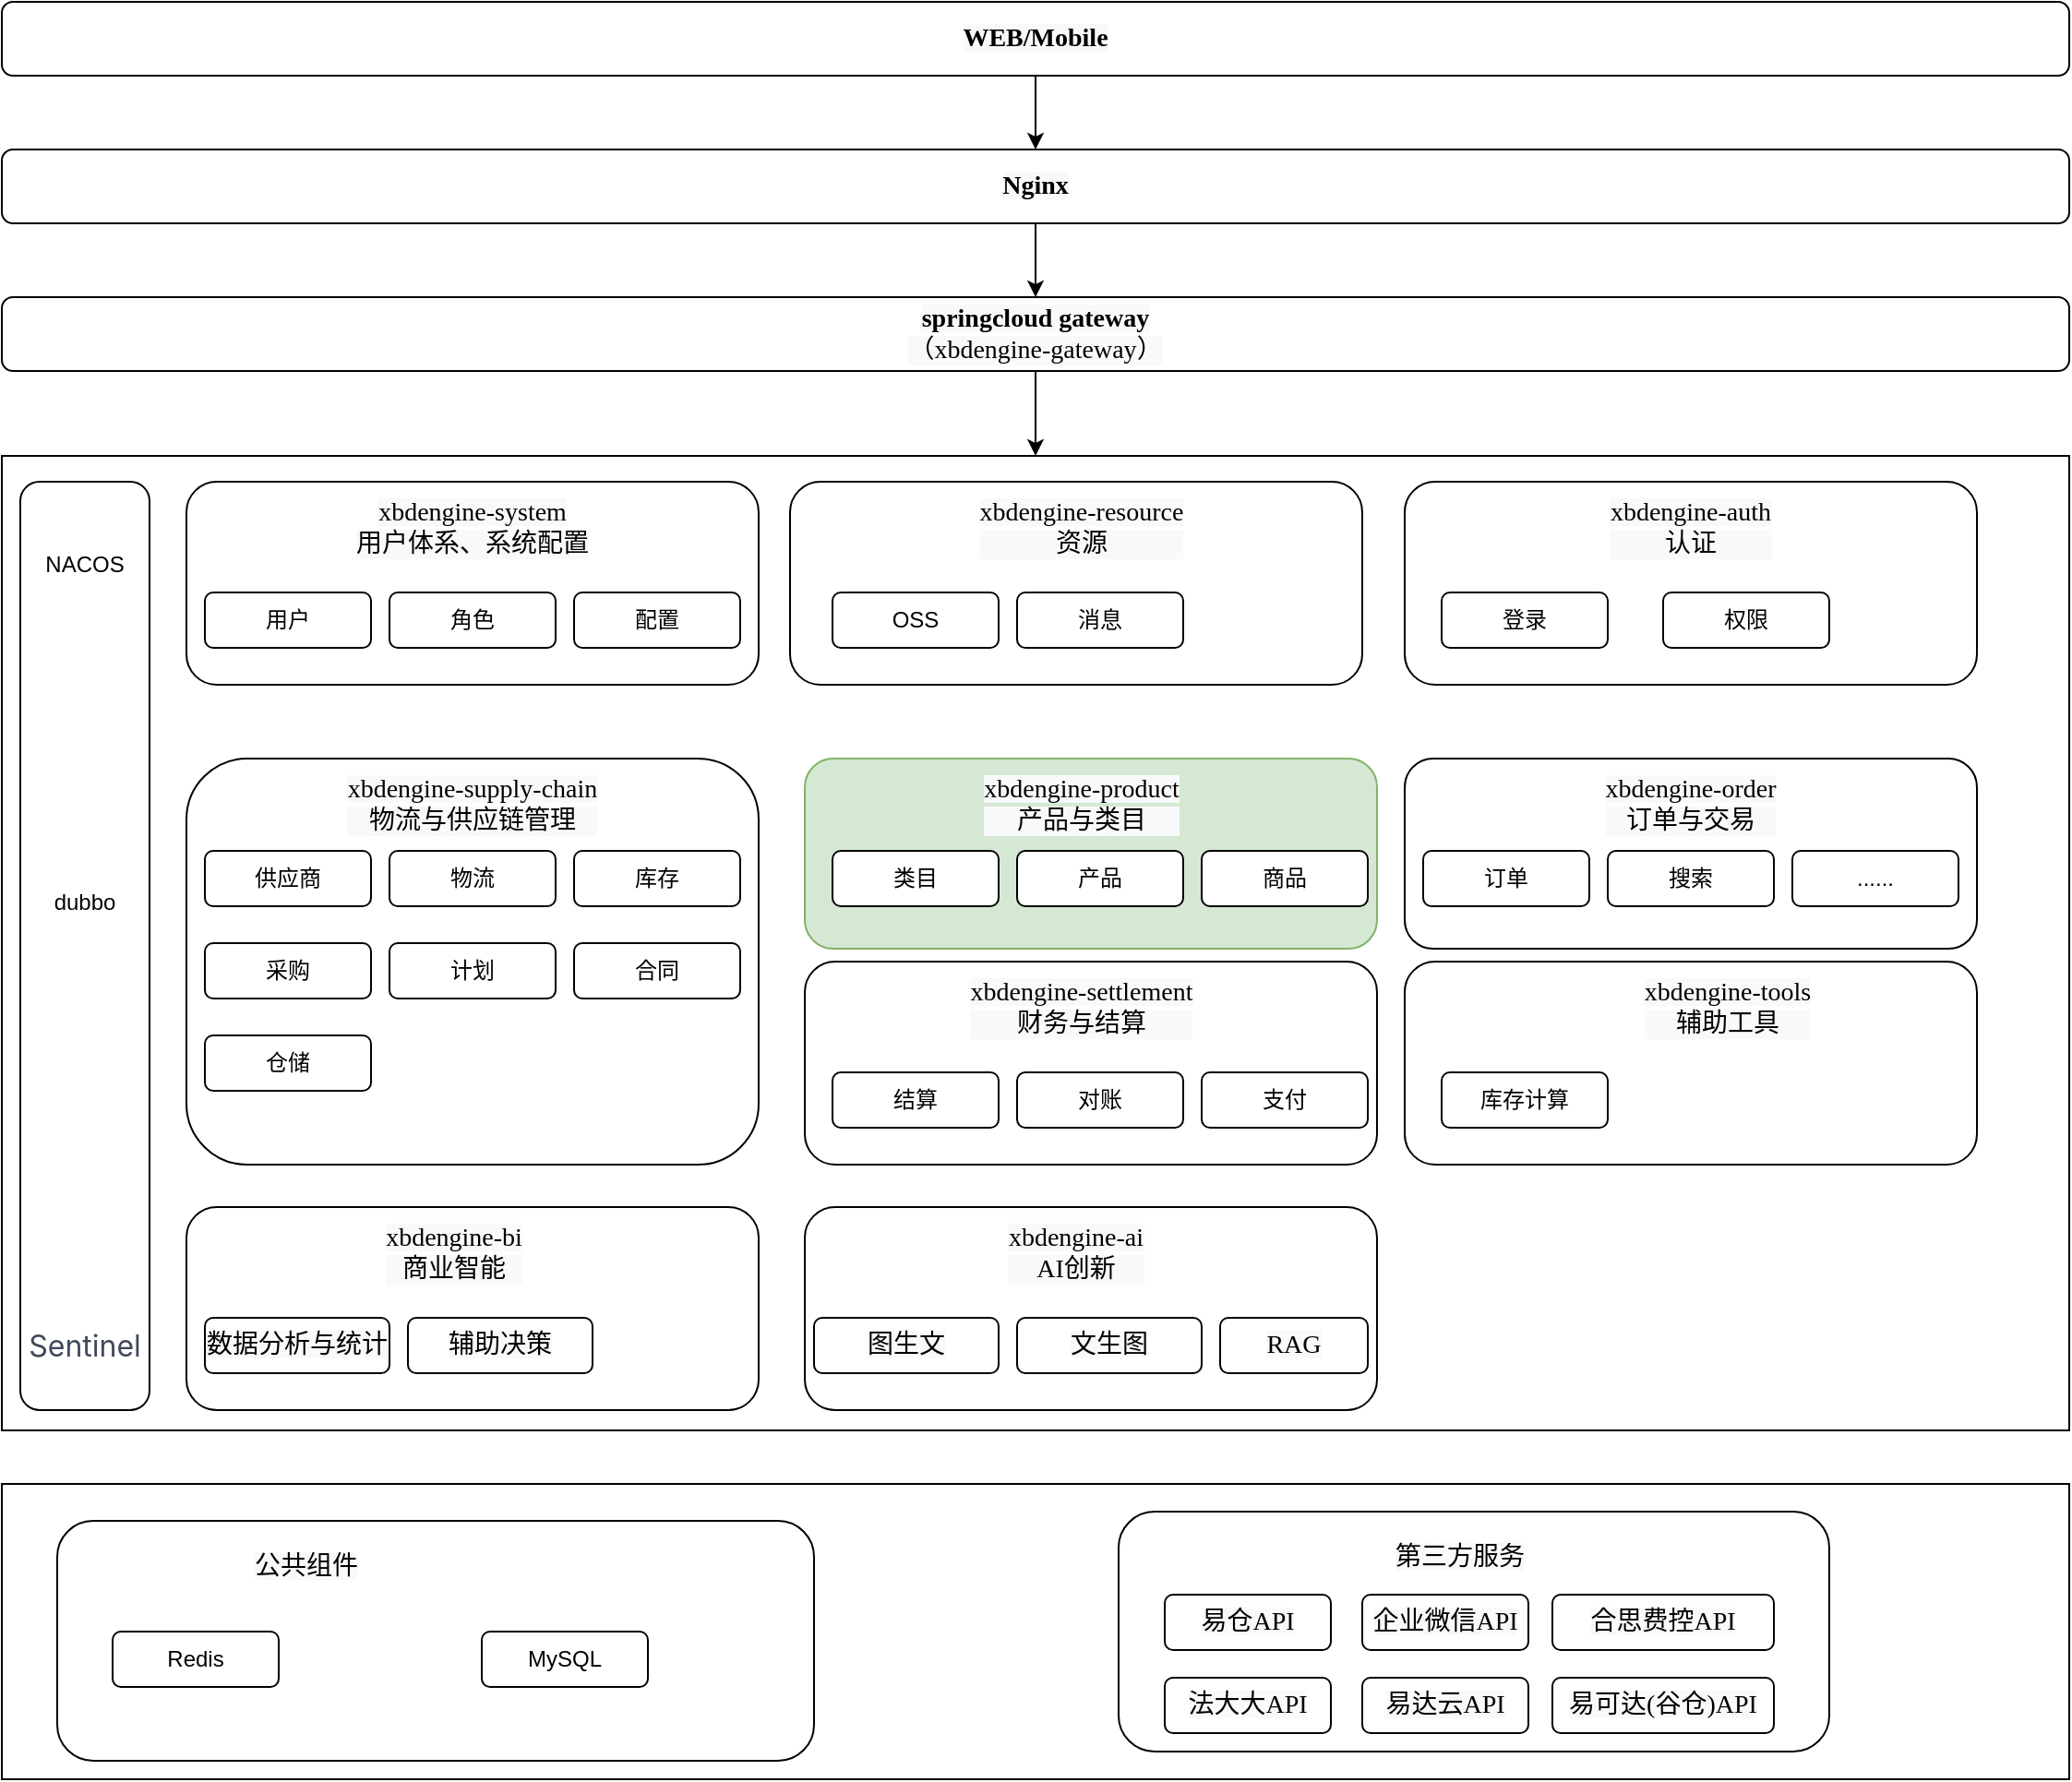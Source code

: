 <mxfile version="26.1.1">
  <diagram name="第 1 页" id="eoQRybvHUCEywt602b9s">
    <mxGraphModel dx="1434" dy="780" grid="1" gridSize="10" guides="1" tooltips="1" connect="1" arrows="1" fold="1" page="1" pageScale="1" pageWidth="1654" pageHeight="2336" math="0" shadow="0">
      <root>
        <mxCell id="0" />
        <mxCell id="1" parent="0" />
        <mxCell id="AcIkoER4r23lt9J2Xqgh-79" value="" style="rounded=0;whiteSpace=wrap;html=1;" vertex="1" parent="1">
          <mxGeometry x="200" y="393" width="1120" height="528" as="geometry" />
        </mxCell>
        <mxCell id="AcIkoER4r23lt9J2Xqgh-68" value="&#xa;&lt;div data-tencent-flowchart=&quot;%3CmxGraphModel%3E%3Croot%3E%3CmxCell%20id%3D%220%22%2F%3E%3CmxCell%20id%3D%221%22%20parent%3D%220%22%2F%3E%3CmxCell%20id%3D%222%22%20value%3D%22xbdengine-system%26lt%3Bdiv%26gt%3B%E7%94%A8%E6%88%B7%E4%BD%93%E7%B3%BB%E3%80%81%E7%B3%BB%E7%BB%9F%E9%85%8D%E7%BD%AE%26lt%3B%2Fdiv%26gt%3B%22%20style%3D%22text%3Bhtml%3D1%3BstrokeColor%3Dnone%3BfillColor%3Dnone%3Balign%3Dcenter%3BverticalAlign%3Dmiddle%3BwhiteSpace%3Dwrap%3Brounded%3D0%3B%22%20vertex%3D%221%22%20parent%3D%221%22%3E%3CmxGeometry%20x%3D%22314%22%20y%3D%22355%22%20width%3D%22200%22%20height%3D%2240%22%20as%3D%22geometry%22%2F%3E%3C%2FmxCell%3E%3C%2Froot%3E%3C%2FmxGraphModel%3E" style="rounded=1;whiteSpace=wrap;html=1;" vertex="1" parent="1">
          <mxGeometry x="627" y="407" width="310" height="110" as="geometry" />
        </mxCell>
        <mxCell id="AcIkoER4r23lt9J2Xqgh-74" style="edgeStyle=orthogonalEdgeStyle;rounded=0;orthogonalLoop=1;jettySize=auto;html=1;" edge="1" parent="1" source="AcIkoER4r23lt9J2Xqgh-1" target="AcIkoER4r23lt9J2Xqgh-3">
          <mxGeometry relative="1" as="geometry" />
        </mxCell>
        <mxCell id="AcIkoER4r23lt9J2Xqgh-1" value="&lt;span style=&quot;font-family: 默认字体; font-size: 14px; font-weight: 700; background-color: rgb(248, 249, 250);&quot;&gt;WEB/Mobile&lt;/span&gt;" style="rounded=1;whiteSpace=wrap;html=1;" vertex="1" parent="1">
          <mxGeometry x="200" y="147" width="1120" height="40" as="geometry" />
        </mxCell>
        <mxCell id="AcIkoER4r23lt9J2Xqgh-75" style="edgeStyle=orthogonalEdgeStyle;rounded=0;orthogonalLoop=1;jettySize=auto;html=1;exitX=0.5;exitY=1;exitDx=0;exitDy=0;entryX=0.5;entryY=0;entryDx=0;entryDy=0;" edge="1" parent="1" source="AcIkoER4r23lt9J2Xqgh-3" target="AcIkoER4r23lt9J2Xqgh-5">
          <mxGeometry relative="1" as="geometry" />
        </mxCell>
        <mxCell id="AcIkoER4r23lt9J2Xqgh-3" value="&lt;span style=&quot;font-family: 默认字体; font-size: 14px; font-weight: 700; background-color: rgb(248, 249, 250);&quot;&gt;Nginx&lt;/span&gt;" style="rounded=1;whiteSpace=wrap;html=1;" vertex="1" parent="1">
          <mxGeometry x="200" y="227" width="1120" height="40" as="geometry" />
        </mxCell>
        <mxCell id="AcIkoER4r23lt9J2Xqgh-80" style="edgeStyle=orthogonalEdgeStyle;rounded=0;orthogonalLoop=1;jettySize=auto;html=1;exitX=0.5;exitY=1;exitDx=0;exitDy=0;entryX=0.5;entryY=0;entryDx=0;entryDy=0;" edge="1" parent="1" source="AcIkoER4r23lt9J2Xqgh-5" target="AcIkoER4r23lt9J2Xqgh-79">
          <mxGeometry relative="1" as="geometry" />
        </mxCell>
        <mxCell id="AcIkoER4r23lt9J2Xqgh-5" value="&lt;b style=&quot;margin: 0px; padding: 0px; font-family: 默认字体; font-size: 14px; background-color: rgb(248, 249, 250);&quot;&gt;springcloud gateway&lt;/b&gt;&lt;div style=&quot;margin: 0px; padding: 0px; font-family: 默认字体; font-size: 14px; background-color: rgb(248, 249, 250);&quot;&gt;（&lt;span style=&quot;margin: 0px; padding: 0px; background-color: initial;&quot;&gt;xbdengine-gateway&lt;/span&gt;&lt;span style=&quot;margin: 0px; padding: 0px; background-color: initial;&quot;&gt;）&lt;/span&gt;&lt;/div&gt;" style="rounded=1;whiteSpace=wrap;html=1;" vertex="1" parent="1">
          <mxGeometry x="200" y="307" width="1120" height="40" as="geometry" />
        </mxCell>
        <mxCell id="AcIkoER4r23lt9J2Xqgh-7" value="" style="rounded=1;whiteSpace=wrap;html=1;" vertex="1" parent="1">
          <mxGeometry x="210" y="407" width="70" height="503" as="geometry" />
        </mxCell>
        <mxCell id="AcIkoER4r23lt9J2Xqgh-8" value="&#xa;&lt;div data-tencent-flowchart=&quot;%3CmxGraphModel%3E%3Croot%3E%3CmxCell%20id%3D%220%22%2F%3E%3CmxCell%20id%3D%221%22%20parent%3D%220%22%2F%3E%3CmxCell%20id%3D%222%22%20value%3D%22xbdengine-system%26lt%3Bdiv%26gt%3B%E7%94%A8%E6%88%B7%E4%BD%93%E7%B3%BB%E3%80%81%E7%B3%BB%E7%BB%9F%E9%85%8D%E7%BD%AE%26lt%3B%2Fdiv%26gt%3B%22%20style%3D%22text%3Bhtml%3D1%3BstrokeColor%3Dnone%3BfillColor%3Dnone%3Balign%3Dcenter%3BverticalAlign%3Dmiddle%3BwhiteSpace%3Dwrap%3Brounded%3D0%3B%22%20vertex%3D%221%22%20parent%3D%221%22%3E%3CmxGeometry%20x%3D%22314%22%20y%3D%22355%22%20width%3D%22200%22%20height%3D%2240%22%20as%3D%22geometry%22%2F%3E%3C%2FmxCell%3E%3C%2Froot%3E%3C%2FmxGraphModel%3E" style="rounded=1;whiteSpace=wrap;html=1;" vertex="1" parent="1">
          <mxGeometry x="300" y="407" width="310" height="110" as="geometry" />
        </mxCell>
        <mxCell id="AcIkoER4r23lt9J2Xqgh-9" value="&lt;span style=&quot;font-family: 默认字体; font-size: 14px; background-color: rgb(248, 249, 250);&quot;&gt;xbdengine-system&lt;/span&gt;&lt;div style=&quot;margin: 0px; padding: 0px; font-family: 默认字体; font-size: 14px; background-color: rgb(248, 249, 250);&quot;&gt;用户体系、系统配置&lt;/div&gt;" style="text;html=1;align=center;verticalAlign=middle;whiteSpace=wrap;rounded=0;" vertex="1" parent="1">
          <mxGeometry x="350" y="417" width="210" height="30" as="geometry" />
        </mxCell>
        <mxCell id="AcIkoER4r23lt9J2Xqgh-11" value="用户" style="rounded=1;whiteSpace=wrap;html=1;" vertex="1" parent="1">
          <mxGeometry x="310" y="467" width="90" height="30" as="geometry" />
        </mxCell>
        <mxCell id="AcIkoER4r23lt9J2Xqgh-12" value="角色" style="rounded=1;whiteSpace=wrap;html=1;" vertex="1" parent="1">
          <mxGeometry x="410" y="467" width="90" height="30" as="geometry" />
        </mxCell>
        <mxCell id="AcIkoER4r23lt9J2Xqgh-13" value="配置" style="rounded=1;whiteSpace=wrap;html=1;" vertex="1" parent="1">
          <mxGeometry x="510" y="467" width="90" height="30" as="geometry" />
        </mxCell>
        <mxCell id="AcIkoER4r23lt9J2Xqgh-14" value="&#xa;&lt;div data-tencent-flowchart=&quot;%3CmxGraphModel%3E%3Croot%3E%3CmxCell%20id%3D%220%22%2F%3E%3CmxCell%20id%3D%221%22%20parent%3D%220%22%2F%3E%3CmxCell%20id%3D%222%22%20value%3D%22xbdengine-system%26lt%3Bdiv%26gt%3B%E7%94%A8%E6%88%B7%E4%BD%93%E7%B3%BB%E3%80%81%E7%B3%BB%E7%BB%9F%E9%85%8D%E7%BD%AE%26lt%3B%2Fdiv%26gt%3B%22%20style%3D%22text%3Bhtml%3D1%3BstrokeColor%3Dnone%3BfillColor%3Dnone%3Balign%3Dcenter%3BverticalAlign%3Dmiddle%3BwhiteSpace%3Dwrap%3Brounded%3D0%3B%22%20vertex%3D%221%22%20parent%3D%221%22%3E%3CmxGeometry%20x%3D%22314%22%20y%3D%22355%22%20width%3D%22200%22%20height%3D%2240%22%20as%3D%22geometry%22%2F%3E%3C%2FmxCell%3E%3C%2Froot%3E%3C%2FmxGraphModel%3E" style="rounded=1;whiteSpace=wrap;html=1;" vertex="1" parent="1">
          <mxGeometry x="960" y="667" width="310" height="110" as="geometry" />
        </mxCell>
        <mxCell id="AcIkoER4r23lt9J2Xqgh-15" value="&lt;span style=&quot;font-family: 默认字体; font-size: 14px; background-color: rgb(248, 249, 250);&quot;&gt;xbdengine-resource&lt;/span&gt;&lt;div style=&quot;margin: 0px; padding: 0px; font-family: 默认字体; font-size: 14px; background-color: rgb(248, 249, 250);&quot;&gt;资源&lt;/div&gt;" style="text;html=1;align=center;verticalAlign=middle;whiteSpace=wrap;rounded=0;" vertex="1" parent="1">
          <mxGeometry x="680" y="417" width="210" height="30" as="geometry" />
        </mxCell>
        <mxCell id="AcIkoER4r23lt9J2Xqgh-16" value="OSS" style="rounded=1;whiteSpace=wrap;html=1;" vertex="1" parent="1">
          <mxGeometry x="650" y="467" width="90" height="30" as="geometry" />
        </mxCell>
        <mxCell id="AcIkoER4r23lt9J2Xqgh-17" value="消息" style="rounded=1;whiteSpace=wrap;html=1;" vertex="1" parent="1">
          <mxGeometry x="750" y="467" width="90" height="30" as="geometry" />
        </mxCell>
        <mxCell id="AcIkoER4r23lt9J2Xqgh-18" value="&#xa;&lt;div data-tencent-flowchart=&quot;%3CmxGraphModel%3E%3Croot%3E%3CmxCell%20id%3D%220%22%2F%3E%3CmxCell%20id%3D%221%22%20parent%3D%220%22%2F%3E%3CmxCell%20id%3D%222%22%20value%3D%22xbdengine-system%26lt%3Bdiv%26gt%3B%E7%94%A8%E6%88%B7%E4%BD%93%E7%B3%BB%E3%80%81%E7%B3%BB%E7%BB%9F%E9%85%8D%E7%BD%AE%26lt%3B%2Fdiv%26gt%3B%22%20style%3D%22text%3Bhtml%3D1%3BstrokeColor%3Dnone%3BfillColor%3Dnone%3Balign%3Dcenter%3BverticalAlign%3Dmiddle%3BwhiteSpace%3Dwrap%3Brounded%3D0%3B%22%20vertex%3D%221%22%20parent%3D%221%22%3E%3CmxGeometry%20x%3D%22314%22%20y%3D%22355%22%20width%3D%22200%22%20height%3D%2240%22%20as%3D%22geometry%22%2F%3E%3C%2FmxCell%3E%3C%2Froot%3E%3C%2FmxGraphModel%3E" style="rounded=1;whiteSpace=wrap;html=1;" vertex="1" parent="1">
          <mxGeometry x="960" y="407" width="310" height="110" as="geometry" />
        </mxCell>
        <mxCell id="AcIkoER4r23lt9J2Xqgh-19" value="&lt;span style=&quot;font-family: 默认字体; font-size: 14px; background-color: rgb(248, 249, 250);&quot;&gt;xbdengine-auth&lt;/span&gt;&lt;div style=&quot;margin: 0px; padding: 0px; font-family: 默认字体; font-size: 14px; background-color: rgb(248, 249, 250);&quot;&gt;认证&lt;/div&gt;" style="text;html=1;align=center;verticalAlign=middle;whiteSpace=wrap;rounded=0;" vertex="1" parent="1">
          <mxGeometry x="1010" y="417" width="210" height="30" as="geometry" />
        </mxCell>
        <mxCell id="AcIkoER4r23lt9J2Xqgh-20" value="登录" style="rounded=1;whiteSpace=wrap;html=1;" vertex="1" parent="1">
          <mxGeometry x="980" y="467" width="90" height="30" as="geometry" />
        </mxCell>
        <mxCell id="AcIkoER4r23lt9J2Xqgh-21" value="权限" style="rounded=1;whiteSpace=wrap;html=1;" vertex="1" parent="1">
          <mxGeometry x="1100" y="467" width="90" height="30" as="geometry" />
        </mxCell>
        <mxCell id="AcIkoER4r23lt9J2Xqgh-22" value="&#xa;&lt;div data-tencent-flowchart=&quot;%3CmxGraphModel%3E%3Croot%3E%3CmxCell%20id%3D%220%22%2F%3E%3CmxCell%20id%3D%221%22%20parent%3D%220%22%2F%3E%3CmxCell%20id%3D%222%22%20value%3D%22xbdengine-system%26lt%3Bdiv%26gt%3B%E7%94%A8%E6%88%B7%E4%BD%93%E7%B3%BB%E3%80%81%E7%B3%BB%E7%BB%9F%E9%85%8D%E7%BD%AE%26lt%3B%2Fdiv%26gt%3B%22%20style%3D%22text%3Bhtml%3D1%3BstrokeColor%3Dnone%3BfillColor%3Dnone%3Balign%3Dcenter%3BverticalAlign%3Dmiddle%3BwhiteSpace%3Dwrap%3Brounded%3D0%3B%22%20vertex%3D%221%22%20parent%3D%221%22%3E%3CmxGeometry%20x%3D%22314%22%20y%3D%22355%22%20width%3D%22200%22%20height%3D%2240%22%20as%3D%22geometry%22%2F%3E%3C%2FmxCell%3E%3C%2Froot%3E%3C%2FmxGraphModel%3E" style="rounded=1;whiteSpace=wrap;html=1;" vertex="1" parent="1">
          <mxGeometry x="300" y="557" width="310" height="220" as="geometry" />
        </mxCell>
        <mxCell id="AcIkoER4r23lt9J2Xqgh-23" value="&lt;span style=&quot;font-family: 默认字体; font-size: 14px; background-color: rgb(248, 249, 250);&quot;&gt;xbdengine-supply-chain&lt;/span&gt;&lt;div style=&quot;margin: 0px; padding: 0px; font-family: 默认字体; font-size: 14px; background-color: rgb(248, 249, 250);&quot;&gt;物流与供应链管理&lt;/div&gt;" style="text;html=1;align=center;verticalAlign=middle;whiteSpace=wrap;rounded=0;" vertex="1" parent="1">
          <mxGeometry x="350" y="567" width="210" height="30" as="geometry" />
        </mxCell>
        <mxCell id="AcIkoER4r23lt9J2Xqgh-24" value="供应商" style="rounded=1;whiteSpace=wrap;html=1;" vertex="1" parent="1">
          <mxGeometry x="310" y="607" width="90" height="30" as="geometry" />
        </mxCell>
        <mxCell id="AcIkoER4r23lt9J2Xqgh-25" value="物流" style="rounded=1;whiteSpace=wrap;html=1;" vertex="1" parent="1">
          <mxGeometry x="410" y="607" width="90" height="30" as="geometry" />
        </mxCell>
        <mxCell id="AcIkoER4r23lt9J2Xqgh-26" value="库存" style="rounded=1;whiteSpace=wrap;html=1;" vertex="1" parent="1">
          <mxGeometry x="510" y="607" width="90" height="30" as="geometry" />
        </mxCell>
        <mxCell id="AcIkoER4r23lt9J2Xqgh-27" value="采购" style="rounded=1;whiteSpace=wrap;html=1;" vertex="1" parent="1">
          <mxGeometry x="310" y="657" width="90" height="30" as="geometry" />
        </mxCell>
        <mxCell id="AcIkoER4r23lt9J2Xqgh-28" value="计划" style="rounded=1;whiteSpace=wrap;html=1;" vertex="1" parent="1">
          <mxGeometry x="410" y="657" width="90" height="30" as="geometry" />
        </mxCell>
        <mxCell id="AcIkoER4r23lt9J2Xqgh-29" value="合同" style="rounded=1;whiteSpace=wrap;html=1;" vertex="1" parent="1">
          <mxGeometry x="510" y="657" width="90" height="30" as="geometry" />
        </mxCell>
        <mxCell id="AcIkoER4r23lt9J2Xqgh-30" value="仓储" style="rounded=1;whiteSpace=wrap;html=1;" vertex="1" parent="1">
          <mxGeometry x="310" y="707" width="90" height="30" as="geometry" />
        </mxCell>
        <mxCell id="AcIkoER4r23lt9J2Xqgh-31" value="&#xa;&lt;div data-tencent-flowchart=&quot;%3CmxGraphModel%3E%3Croot%3E%3CmxCell%20id%3D%220%22%2F%3E%3CmxCell%20id%3D%221%22%20parent%3D%220%22%2F%3E%3CmxCell%20id%3D%222%22%20value%3D%22xbdengine-system%26lt%3Bdiv%26gt%3B%E7%94%A8%E6%88%B7%E4%BD%93%E7%B3%BB%E3%80%81%E7%B3%BB%E7%BB%9F%E9%85%8D%E7%BD%AE%26lt%3B%2Fdiv%26gt%3B%22%20style%3D%22text%3Bhtml%3D1%3BstrokeColor%3Dnone%3BfillColor%3Dnone%3Balign%3Dcenter%3BverticalAlign%3Dmiddle%3BwhiteSpace%3Dwrap%3Brounded%3D0%3B%22%20vertex%3D%221%22%20parent%3D%221%22%3E%3CmxGeometry%20x%3D%22314%22%20y%3D%22355%22%20width%3D%22200%22%20height%3D%2240%22%20as%3D%22geometry%22%2F%3E%3C%2FmxCell%3E%3C%2Froot%3E%3C%2FmxGraphModel%3E" style="rounded=1;whiteSpace=wrap;html=1;fillColor=#d5e8d4;strokeColor=#82b366;" vertex="1" parent="1">
          <mxGeometry x="635" y="557" width="310" height="103" as="geometry" />
        </mxCell>
        <mxCell id="AcIkoER4r23lt9J2Xqgh-32" value="&lt;span style=&quot;font-family: 默认字体; font-size: 14px; background-color: rgb(248, 249, 250);&quot;&gt;xbdengine-product&lt;/span&gt;&lt;div style=&quot;margin: 0px; padding: 0px; font-family: 默认字体; font-size: 14px; background-color: rgb(248, 249, 250);&quot;&gt;产品与类目&lt;/div&gt;" style="text;html=1;align=center;verticalAlign=middle;whiteSpace=wrap;rounded=0;" vertex="1" parent="1">
          <mxGeometry x="680" y="567" width="210" height="30" as="geometry" />
        </mxCell>
        <mxCell id="AcIkoER4r23lt9J2Xqgh-33" value="类目" style="rounded=1;whiteSpace=wrap;html=1;" vertex="1" parent="1">
          <mxGeometry x="650" y="607" width="90" height="30" as="geometry" />
        </mxCell>
        <mxCell id="AcIkoER4r23lt9J2Xqgh-34" value="产品" style="rounded=1;whiteSpace=wrap;html=1;" vertex="1" parent="1">
          <mxGeometry x="750" y="607" width="90" height="30" as="geometry" />
        </mxCell>
        <mxCell id="AcIkoER4r23lt9J2Xqgh-35" value="商品" style="rounded=1;whiteSpace=wrap;html=1;" vertex="1" parent="1">
          <mxGeometry x="850" y="607" width="90" height="30" as="geometry" />
        </mxCell>
        <mxCell id="AcIkoER4r23lt9J2Xqgh-36" value="&#xa;&lt;div data-tencent-flowchart=&quot;%3CmxGraphModel%3E%3Croot%3E%3CmxCell%20id%3D%220%22%2F%3E%3CmxCell%20id%3D%221%22%20parent%3D%220%22%2F%3E%3CmxCell%20id%3D%222%22%20value%3D%22xbdengine-system%26lt%3Bdiv%26gt%3B%E7%94%A8%E6%88%B7%E4%BD%93%E7%B3%BB%E3%80%81%E7%B3%BB%E7%BB%9F%E9%85%8D%E7%BD%AE%26lt%3B%2Fdiv%26gt%3B%22%20style%3D%22text%3Bhtml%3D1%3BstrokeColor%3Dnone%3BfillColor%3Dnone%3Balign%3Dcenter%3BverticalAlign%3Dmiddle%3BwhiteSpace%3Dwrap%3Brounded%3D0%3B%22%20vertex%3D%221%22%20parent%3D%221%22%3E%3CmxGeometry%20x%3D%22314%22%20y%3D%22355%22%20width%3D%22200%22%20height%3D%2240%22%20as%3D%22geometry%22%2F%3E%3C%2FmxCell%3E%3C%2Froot%3E%3C%2FmxGraphModel%3E" style="rounded=1;whiteSpace=wrap;html=1;" vertex="1" parent="1">
          <mxGeometry x="960" y="557" width="310" height="103" as="geometry" />
        </mxCell>
        <mxCell id="AcIkoER4r23lt9J2Xqgh-37" value="&lt;span style=&quot;font-family: 默认字体; font-size: 14px; background-color: rgb(248, 249, 250);&quot;&gt;xbdengine-order&lt;/span&gt;&lt;div style=&quot;margin: 0px; padding: 0px; font-family: 默认字体; font-size: 14px; background-color: rgb(248, 249, 250);&quot;&gt;订单与交易&lt;/div&gt;" style="text;html=1;align=center;verticalAlign=middle;whiteSpace=wrap;rounded=0;" vertex="1" parent="1">
          <mxGeometry x="1010" y="567" width="210" height="30" as="geometry" />
        </mxCell>
        <mxCell id="AcIkoER4r23lt9J2Xqgh-38" value="&lt;span style=&quot;font-family: 默认字体; font-size: 14px; background-color: rgb(248, 249, 250);&quot;&gt;xbdengine-tools&lt;/span&gt;&lt;div style=&quot;margin: 0px; padding: 0px; font-family: 默认字体; font-size: 14px; background-color: rgb(248, 249, 250);&quot;&gt;辅助工具&lt;/div&gt;" style="text;html=1;align=center;verticalAlign=middle;whiteSpace=wrap;rounded=0;" vertex="1" parent="1">
          <mxGeometry x="1030" y="677" width="210" height="30" as="geometry" />
        </mxCell>
        <mxCell id="AcIkoER4r23lt9J2Xqgh-39" value="库存计算" style="rounded=1;whiteSpace=wrap;html=1;" vertex="1" parent="1">
          <mxGeometry x="980" y="727" width="90" height="30" as="geometry" />
        </mxCell>
        <mxCell id="AcIkoER4r23lt9J2Xqgh-40" value="订单" style="rounded=1;whiteSpace=wrap;html=1;" vertex="1" parent="1">
          <mxGeometry x="970" y="607" width="90" height="30" as="geometry" />
        </mxCell>
        <mxCell id="AcIkoER4r23lt9J2Xqgh-41" value="搜索" style="rounded=1;whiteSpace=wrap;html=1;" vertex="1" parent="1">
          <mxGeometry x="1070" y="607" width="90" height="30" as="geometry" />
        </mxCell>
        <mxCell id="AcIkoER4r23lt9J2Xqgh-42" value="......" style="rounded=1;whiteSpace=wrap;html=1;" vertex="1" parent="1">
          <mxGeometry x="1170" y="607" width="90" height="30" as="geometry" />
        </mxCell>
        <mxCell id="AcIkoER4r23lt9J2Xqgh-43" value="&#xa;&lt;div data-tencent-flowchart=&quot;%3CmxGraphModel%3E%3Croot%3E%3CmxCell%20id%3D%220%22%2F%3E%3CmxCell%20id%3D%221%22%20parent%3D%220%22%2F%3E%3CmxCell%20id%3D%222%22%20value%3D%22xbdengine-system%26lt%3Bdiv%26gt%3B%E7%94%A8%E6%88%B7%E4%BD%93%E7%B3%BB%E3%80%81%E7%B3%BB%E7%BB%9F%E9%85%8D%E7%BD%AE%26lt%3B%2Fdiv%26gt%3B%22%20style%3D%22text%3Bhtml%3D1%3BstrokeColor%3Dnone%3BfillColor%3Dnone%3Balign%3Dcenter%3BverticalAlign%3Dmiddle%3BwhiteSpace%3Dwrap%3Brounded%3D0%3B%22%20vertex%3D%221%22%20parent%3D%221%22%3E%3CmxGeometry%20x%3D%22314%22%20y%3D%22355%22%20width%3D%22200%22%20height%3D%2240%22%20as%3D%22geometry%22%2F%3E%3C%2FmxCell%3E%3C%2Froot%3E%3C%2FmxGraphModel%3E" style="rounded=1;whiteSpace=wrap;html=1;" vertex="1" parent="1">
          <mxGeometry x="300" y="800" width="310" height="110" as="geometry" />
        </mxCell>
        <mxCell id="AcIkoER4r23lt9J2Xqgh-44" value="&lt;span style=&quot;font-family: 默认字体; font-size: 14px; background-color: rgb(248, 249, 250);&quot;&gt;xbdengine-bi&lt;/span&gt;&lt;div style=&quot;margin: 0px; padding: 0px; font-family: 默认字体; font-size: 14px; background-color: rgb(248, 249, 250);&quot;&gt;商业智能&lt;/div&gt;" style="text;html=1;align=center;verticalAlign=middle;whiteSpace=wrap;rounded=0;" vertex="1" parent="1">
          <mxGeometry x="340" y="810" width="210" height="30" as="geometry" />
        </mxCell>
        <mxCell id="AcIkoER4r23lt9J2Xqgh-45" value="&lt;span style=&quot;font-family: 默认字体; font-size: 14px; background-color: rgb(248, 249, 250);&quot;&gt;数据分析与统计&lt;/span&gt;" style="rounded=1;whiteSpace=wrap;html=1;" vertex="1" parent="1">
          <mxGeometry x="310" y="860" width="100" height="30" as="geometry" />
        </mxCell>
        <mxCell id="AcIkoER4r23lt9J2Xqgh-46" value="&lt;font face=&quot;默认字体&quot;&gt;&lt;span style=&quot;font-size: 14px; background-color: rgb(248, 249, 250);&quot;&gt;辅助决策&lt;/span&gt;&lt;/font&gt;" style="rounded=1;whiteSpace=wrap;html=1;" vertex="1" parent="1">
          <mxGeometry x="420" y="860" width="100" height="30" as="geometry" />
        </mxCell>
        <mxCell id="AcIkoER4r23lt9J2Xqgh-47" value="&#xa;&lt;div data-tencent-flowchart=&quot;%3CmxGraphModel%3E%3Croot%3E%3CmxCell%20id%3D%220%22%2F%3E%3CmxCell%20id%3D%221%22%20parent%3D%220%22%2F%3E%3CmxCell%20id%3D%222%22%20value%3D%22xbdengine-system%26lt%3Bdiv%26gt%3B%E7%94%A8%E6%88%B7%E4%BD%93%E7%B3%BB%E3%80%81%E7%B3%BB%E7%BB%9F%E9%85%8D%E7%BD%AE%26lt%3B%2Fdiv%26gt%3B%22%20style%3D%22text%3Bhtml%3D1%3BstrokeColor%3Dnone%3BfillColor%3Dnone%3Balign%3Dcenter%3BverticalAlign%3Dmiddle%3BwhiteSpace%3Dwrap%3Brounded%3D0%3B%22%20vertex%3D%221%22%20parent%3D%221%22%3E%3CmxGeometry%20x%3D%22314%22%20y%3D%22355%22%20width%3D%22200%22%20height%3D%2240%22%20as%3D%22geometry%22%2F%3E%3C%2FmxCell%3E%3C%2Froot%3E%3C%2FmxGraphModel%3E" style="rounded=1;whiteSpace=wrap;html=1;" vertex="1" parent="1">
          <mxGeometry x="635" y="667" width="310" height="110" as="geometry" />
        </mxCell>
        <mxCell id="AcIkoER4r23lt9J2Xqgh-48" value="&lt;span style=&quot;font-family: 默认字体; font-size: 14px; background-color: rgb(248, 249, 250);&quot;&gt;xbdengine-settlement&lt;/span&gt;&lt;div style=&quot;margin: 0px; padding: 0px; font-family: 默认字体; font-size: 14px; background-color: rgb(248, 249, 250);&quot;&gt;财务与结算&lt;/div&gt;" style="text;html=1;align=center;verticalAlign=middle;whiteSpace=wrap;rounded=0;" vertex="1" parent="1">
          <mxGeometry x="680" y="677" width="210" height="30" as="geometry" />
        </mxCell>
        <mxCell id="AcIkoER4r23lt9J2Xqgh-49" value="结算" style="rounded=1;whiteSpace=wrap;html=1;" vertex="1" parent="1">
          <mxGeometry x="650" y="727" width="90" height="30" as="geometry" />
        </mxCell>
        <mxCell id="AcIkoER4r23lt9J2Xqgh-50" value="对账" style="rounded=1;whiteSpace=wrap;html=1;" vertex="1" parent="1">
          <mxGeometry x="750" y="727" width="90" height="30" as="geometry" />
        </mxCell>
        <mxCell id="AcIkoER4r23lt9J2Xqgh-51" value="支付" style="rounded=1;whiteSpace=wrap;html=1;" vertex="1" parent="1">
          <mxGeometry x="850" y="727" width="90" height="30" as="geometry" />
        </mxCell>
        <mxCell id="AcIkoER4r23lt9J2Xqgh-52" value="NACOS" style="text;html=1;align=center;verticalAlign=middle;whiteSpace=wrap;rounded=0;" vertex="1" parent="1">
          <mxGeometry x="215" y="437" width="60" height="30" as="geometry" />
        </mxCell>
        <mxCell id="AcIkoER4r23lt9J2Xqgh-53" value="&lt;span style=&quot;color: rgb(64, 72, 91); font-family: -apple-system, BlinkMacSystemFont, &amp;quot;Segoe UI&amp;quot;, Helvetica, Arial, &amp;quot;Apple Color Emoji&amp;quot;, &amp;quot;Segoe UI Emoji&amp;quot;, &amp;quot;Segoe UI Symbol&amp;quot;, &amp;quot;Liberation Sans&amp;quot;, &amp;quot;PingFang SC&amp;quot;, &amp;quot;Microsoft YaHei&amp;quot;, &amp;quot;Hiragino Sans GB&amp;quot;, &amp;quot;Wenquanyi Micro Hei&amp;quot;, &amp;quot;WenQuanYi Zen Hei&amp;quot;, &amp;quot;ST Heiti&amp;quot;, SimHei, SimSun, &amp;quot;WenQuanYi Zen Hei Sharp&amp;quot;, sans-serif; font-size: 16px; text-align: left; background-color: rgb(255, 255, 255);&quot;&gt;Sentinel&lt;/span&gt;" style="text;html=1;align=center;verticalAlign=middle;whiteSpace=wrap;rounded=0;" vertex="1" parent="1">
          <mxGeometry x="215" y="860" width="60" height="30" as="geometry" />
        </mxCell>
        <mxCell id="AcIkoER4r23lt9J2Xqgh-54" value="" style="rounded=0;whiteSpace=wrap;html=1;" vertex="1" parent="1">
          <mxGeometry x="200" y="950" width="1120" height="160" as="geometry" />
        </mxCell>
        <mxCell id="AcIkoER4r23lt9J2Xqgh-55" value="&#xa;&lt;div data-tencent-flowchart=&quot;%3CmxGraphModel%3E%3Croot%3E%3CmxCell%20id%3D%220%22%2F%3E%3CmxCell%20id%3D%221%22%20parent%3D%220%22%2F%3E%3CmxCell%20id%3D%222%22%20value%3D%22xbdengine-system%26lt%3Bdiv%26gt%3B%E7%94%A8%E6%88%B7%E4%BD%93%E7%B3%BB%E3%80%81%E7%B3%BB%E7%BB%9F%E9%85%8D%E7%BD%AE%26lt%3B%2Fdiv%26gt%3B%22%20style%3D%22text%3Bhtml%3D1%3BstrokeColor%3Dnone%3BfillColor%3Dnone%3Balign%3Dcenter%3BverticalAlign%3Dmiddle%3BwhiteSpace%3Dwrap%3Brounded%3D0%3B%22%20vertex%3D%221%22%20parent%3D%221%22%3E%3CmxGeometry%20x%3D%22314%22%20y%3D%22355%22%20width%3D%22200%22%20height%3D%2240%22%20as%3D%22geometry%22%2F%3E%3C%2FmxCell%3E%3C%2Froot%3E%3C%2FmxGraphModel%3E" style="rounded=1;whiteSpace=wrap;html=1;" vertex="1" parent="1">
          <mxGeometry x="230" y="970" width="410" height="130" as="geometry" />
        </mxCell>
        <mxCell id="AcIkoER4r23lt9J2Xqgh-56" value="&lt;span style=&quot;font-family: 默认字体; font-size: 14px; background-color: rgb(248, 249, 250);&quot;&gt;公共组件&lt;/span&gt;" style="text;html=1;align=center;verticalAlign=middle;whiteSpace=wrap;rounded=0;" vertex="1" parent="1">
          <mxGeometry x="260" y="980" width="210" height="30" as="geometry" />
        </mxCell>
        <mxCell id="AcIkoER4r23lt9J2Xqgh-57" value="Redis" style="rounded=1;whiteSpace=wrap;html=1;" vertex="1" parent="1">
          <mxGeometry x="260" y="1030" width="90" height="30" as="geometry" />
        </mxCell>
        <mxCell id="AcIkoER4r23lt9J2Xqgh-58" value="MySQL" style="rounded=1;whiteSpace=wrap;html=1;" vertex="1" parent="1">
          <mxGeometry x="460" y="1030" width="90" height="30" as="geometry" />
        </mxCell>
        <mxCell id="AcIkoER4r23lt9J2Xqgh-59" value="&#xa;&lt;div data-tencent-flowchart=&quot;%3CmxGraphModel%3E%3Croot%3E%3CmxCell%20id%3D%220%22%2F%3E%3CmxCell%20id%3D%221%22%20parent%3D%220%22%2F%3E%3CmxCell%20id%3D%222%22%20value%3D%22xbdengine-system%26lt%3Bdiv%26gt%3B%E7%94%A8%E6%88%B7%E4%BD%93%E7%B3%BB%E3%80%81%E7%B3%BB%E7%BB%9F%E9%85%8D%E7%BD%AE%26lt%3B%2Fdiv%26gt%3B%22%20style%3D%22text%3Bhtml%3D1%3BstrokeColor%3Dnone%3BfillColor%3Dnone%3Balign%3Dcenter%3BverticalAlign%3Dmiddle%3BwhiteSpace%3Dwrap%3Brounded%3D0%3B%22%20vertex%3D%221%22%20parent%3D%221%22%3E%3CmxGeometry%20x%3D%22314%22%20y%3D%22355%22%20width%3D%22200%22%20height%3D%2240%22%20as%3D%22geometry%22%2F%3E%3C%2FmxCell%3E%3C%2Froot%3E%3C%2FmxGraphModel%3E" style="rounded=1;whiteSpace=wrap;html=1;" vertex="1" parent="1">
          <mxGeometry x="805" y="965" width="385" height="130" as="geometry" />
        </mxCell>
        <mxCell id="AcIkoER4r23lt9J2Xqgh-60" value="&lt;span style=&quot;font-family: 默认字体; font-size: 14px; background-color: rgb(248, 249, 250);&quot;&gt;第三方服务&lt;/span&gt;" style="text;html=1;align=center;verticalAlign=middle;whiteSpace=wrap;rounded=0;" vertex="1" parent="1">
          <mxGeometry x="885" y="975" width="210" height="30" as="geometry" />
        </mxCell>
        <mxCell id="AcIkoER4r23lt9J2Xqgh-61" value="&lt;span style=&quot;font-family: 默认字体; font-size: 14px; background-color: rgb(248, 249, 250);&quot;&gt;易仓API&lt;/span&gt;" style="rounded=1;whiteSpace=wrap;html=1;" vertex="1" parent="1">
          <mxGeometry x="830" y="1010" width="90" height="30" as="geometry" />
        </mxCell>
        <mxCell id="AcIkoER4r23lt9J2Xqgh-62" value="&lt;span style=&quot;font-family: 默认字体; font-size: 14px; background-color: rgb(248, 249, 250);&quot;&gt;企业微信API&lt;/span&gt;" style="rounded=1;whiteSpace=wrap;html=1;" vertex="1" parent="1">
          <mxGeometry x="937" y="1010" width="90" height="30" as="geometry" />
        </mxCell>
        <mxCell id="AcIkoER4r23lt9J2Xqgh-63" value="&lt;span style=&quot;font-family: 默认字体; font-size: 14px; background-color: rgb(248, 249, 250);&quot;&gt;合思费控API&lt;/span&gt;" style="rounded=1;whiteSpace=wrap;html=1;" vertex="1" parent="1">
          <mxGeometry x="1040" y="1010" width="120" height="30" as="geometry" />
        </mxCell>
        <mxCell id="AcIkoER4r23lt9J2Xqgh-64" value="&lt;span style=&quot;font-family: 默认字体; font-size: 14px; background-color: rgb(248, 249, 250);&quot;&gt;法大大API&lt;/span&gt;" style="rounded=1;whiteSpace=wrap;html=1;" vertex="1" parent="1">
          <mxGeometry x="830" y="1055" width="90" height="30" as="geometry" />
        </mxCell>
        <mxCell id="AcIkoER4r23lt9J2Xqgh-65" value="&lt;span style=&quot;font-family: 默认字体; font-size: 14px; background-color: rgb(248, 249, 250);&quot;&gt;易达云API&lt;/span&gt;" style="rounded=1;whiteSpace=wrap;html=1;" vertex="1" parent="1">
          <mxGeometry x="937" y="1055" width="90" height="30" as="geometry" />
        </mxCell>
        <mxCell id="AcIkoER4r23lt9J2Xqgh-66" value="&lt;span style=&quot;font-family: 默认字体; font-size: 14px; background-color: rgb(248, 249, 250);&quot;&gt;易可达(谷仓)API&lt;/span&gt;" style="rounded=1;whiteSpace=wrap;html=1;" vertex="1" parent="1">
          <mxGeometry x="1040" y="1055" width="120" height="30" as="geometry" />
        </mxCell>
        <mxCell id="AcIkoER4r23lt9J2Xqgh-67" value="dubbo" style="text;html=1;align=center;verticalAlign=middle;whiteSpace=wrap;rounded=0;" vertex="1" parent="1">
          <mxGeometry x="215" y="620" width="60" height="30" as="geometry" />
        </mxCell>
        <mxCell id="AcIkoER4r23lt9J2Xqgh-69" value="&#xa;&lt;div data-tencent-flowchart=&quot;%3CmxGraphModel%3E%3Croot%3E%3CmxCell%20id%3D%220%22%2F%3E%3CmxCell%20id%3D%221%22%20parent%3D%220%22%2F%3E%3CmxCell%20id%3D%222%22%20value%3D%22xbdengine-system%26lt%3Bdiv%26gt%3B%E7%94%A8%E6%88%B7%E4%BD%93%E7%B3%BB%E3%80%81%E7%B3%BB%E7%BB%9F%E9%85%8D%E7%BD%AE%26lt%3B%2Fdiv%26gt%3B%22%20style%3D%22text%3Bhtml%3D1%3BstrokeColor%3Dnone%3BfillColor%3Dnone%3Balign%3Dcenter%3BverticalAlign%3Dmiddle%3BwhiteSpace%3Dwrap%3Brounded%3D0%3B%22%20vertex%3D%221%22%20parent%3D%221%22%3E%3CmxGeometry%20x%3D%22314%22%20y%3D%22355%22%20width%3D%22200%22%20height%3D%2240%22%20as%3D%22geometry%22%2F%3E%3C%2FmxCell%3E%3C%2Froot%3E%3C%2FmxGraphModel%3E" style="rounded=1;whiteSpace=wrap;html=1;" vertex="1" parent="1">
          <mxGeometry x="635" y="800" width="310" height="110" as="geometry" />
        </mxCell>
        <mxCell id="AcIkoER4r23lt9J2Xqgh-70" value="&lt;span style=&quot;font-family: 默认字体; font-size: 14px; background-color: rgb(248, 249, 250);&quot;&gt;xbdengine-ai&lt;/span&gt;&lt;div style=&quot;margin: 0px; padding: 0px; font-family: 默认字体; font-size: 14px; background-color: rgb(248, 249, 250);&quot;&gt;AI创新&lt;/div&gt;" style="text;html=1;align=center;verticalAlign=middle;whiteSpace=wrap;rounded=0;" vertex="1" parent="1">
          <mxGeometry x="677" y="810" width="210" height="30" as="geometry" />
        </mxCell>
        <mxCell id="AcIkoER4r23lt9J2Xqgh-71" value="&lt;font face=&quot;默认字体&quot;&gt;&lt;span style=&quot;font-size: 14px; background-color: rgb(248, 249, 250);&quot;&gt;图生文&lt;/span&gt;&lt;/font&gt;" style="rounded=1;whiteSpace=wrap;html=1;" vertex="1" parent="1">
          <mxGeometry x="640" y="860" width="100" height="30" as="geometry" />
        </mxCell>
        <mxCell id="AcIkoER4r23lt9J2Xqgh-72" value="&lt;font face=&quot;默认字体&quot;&gt;&lt;span style=&quot;font-size: 14px; background-color: rgb(248, 249, 250);&quot;&gt;文生图&lt;/span&gt;&lt;/font&gt;" style="rounded=1;whiteSpace=wrap;html=1;" vertex="1" parent="1">
          <mxGeometry x="750" y="860" width="100" height="30" as="geometry" />
        </mxCell>
        <mxCell id="AcIkoER4r23lt9J2Xqgh-73" value="&lt;font face=&quot;默认字体&quot;&gt;&lt;span style=&quot;font-size: 14px; background-color: rgb(248, 249, 250);&quot;&gt;RAG&lt;/span&gt;&lt;/font&gt;" style="rounded=1;whiteSpace=wrap;html=1;" vertex="1" parent="1">
          <mxGeometry x="860" y="860" width="80" height="30" as="geometry" />
        </mxCell>
      </root>
    </mxGraphModel>
  </diagram>
</mxfile>
